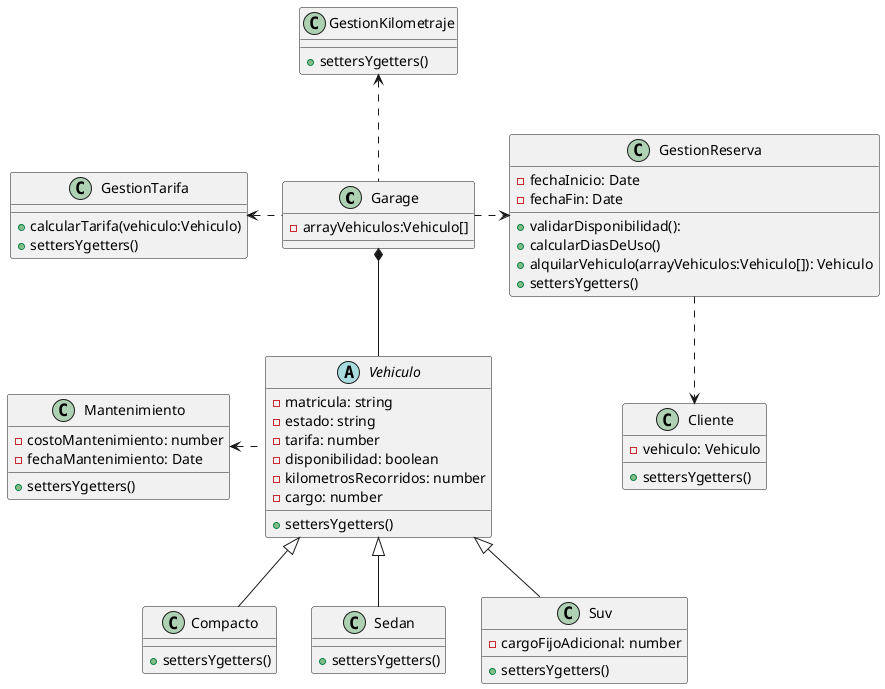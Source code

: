 @startuml DriveHub
 
'Preguntas:
'Garage Entidad encargada de todo? 
'Podemos hacer una interfaz para las Gestiones?'

'Garage Pulpo derivador de Tareas'
'Interfaz Gestor de tarifas'

class Garage{
    - arrayVehiculos:Vehiculo[]
}

'Relaciones'
Garage *-d- Vehiculo
GestionReserva ..> Cliente
Vehiculo .l.> Mantenimiento

' Voltear '
GestionTarifa <.r. Garage
GestionKilometraje <.d. Garage
GestionReserva <.l. Garage

abstract class Vehiculo{
    - matricula: string
    - estado: string
    - tarifa: number
    - disponibilidad: boolean
    - kilometrosRecorridos: number
    - cargo: number
 
    + settersYgetters()
}

'kmIniciales y kmFinales para calcular km para tarifa
'super() para extender'
'cargo lo heredan los 3'
class Compacto extends Vehiculo{
    + settersYgetters()
}

class Sedan extends Vehiculo{

    + settersYgetters()
}

class Suv extends Vehiculo{

    - cargoFijoAdicional: number
    + settersYgetters()
}

class Cliente {
    - vehiculo: Vehiculo

    + settersYgetters()
}

class GestionReserva{

    - fechaInicio: Date
    - fechaFin: Date

    + validarDisponibilidad():
    + calcularDiasDeUso()
    + alquilarVehiculo(arrayVehiculos:Vehiculo[]): Vehiculo
    + settersYgetters()
}

'+ calcularDiasDeUso() --> FECHA FIN - FECHA INICIO = CANT DE DIAS DE USO'
'Biblioteca Moment'
'pedirle al usuario cant de dias de uso y hacer el calculo con ese ingreso

class GestionTarifa{

    + calcularTarifa(vehiculo:Vehiculo)
    + settersYgetters()
}

class GestionKilometraje{

    + settersYgetters()
}

class Mantenimiento{
    - costoMantenimiento: number
    - fechaMantenimiento: Date

    + settersYgetters()
}

@enduml